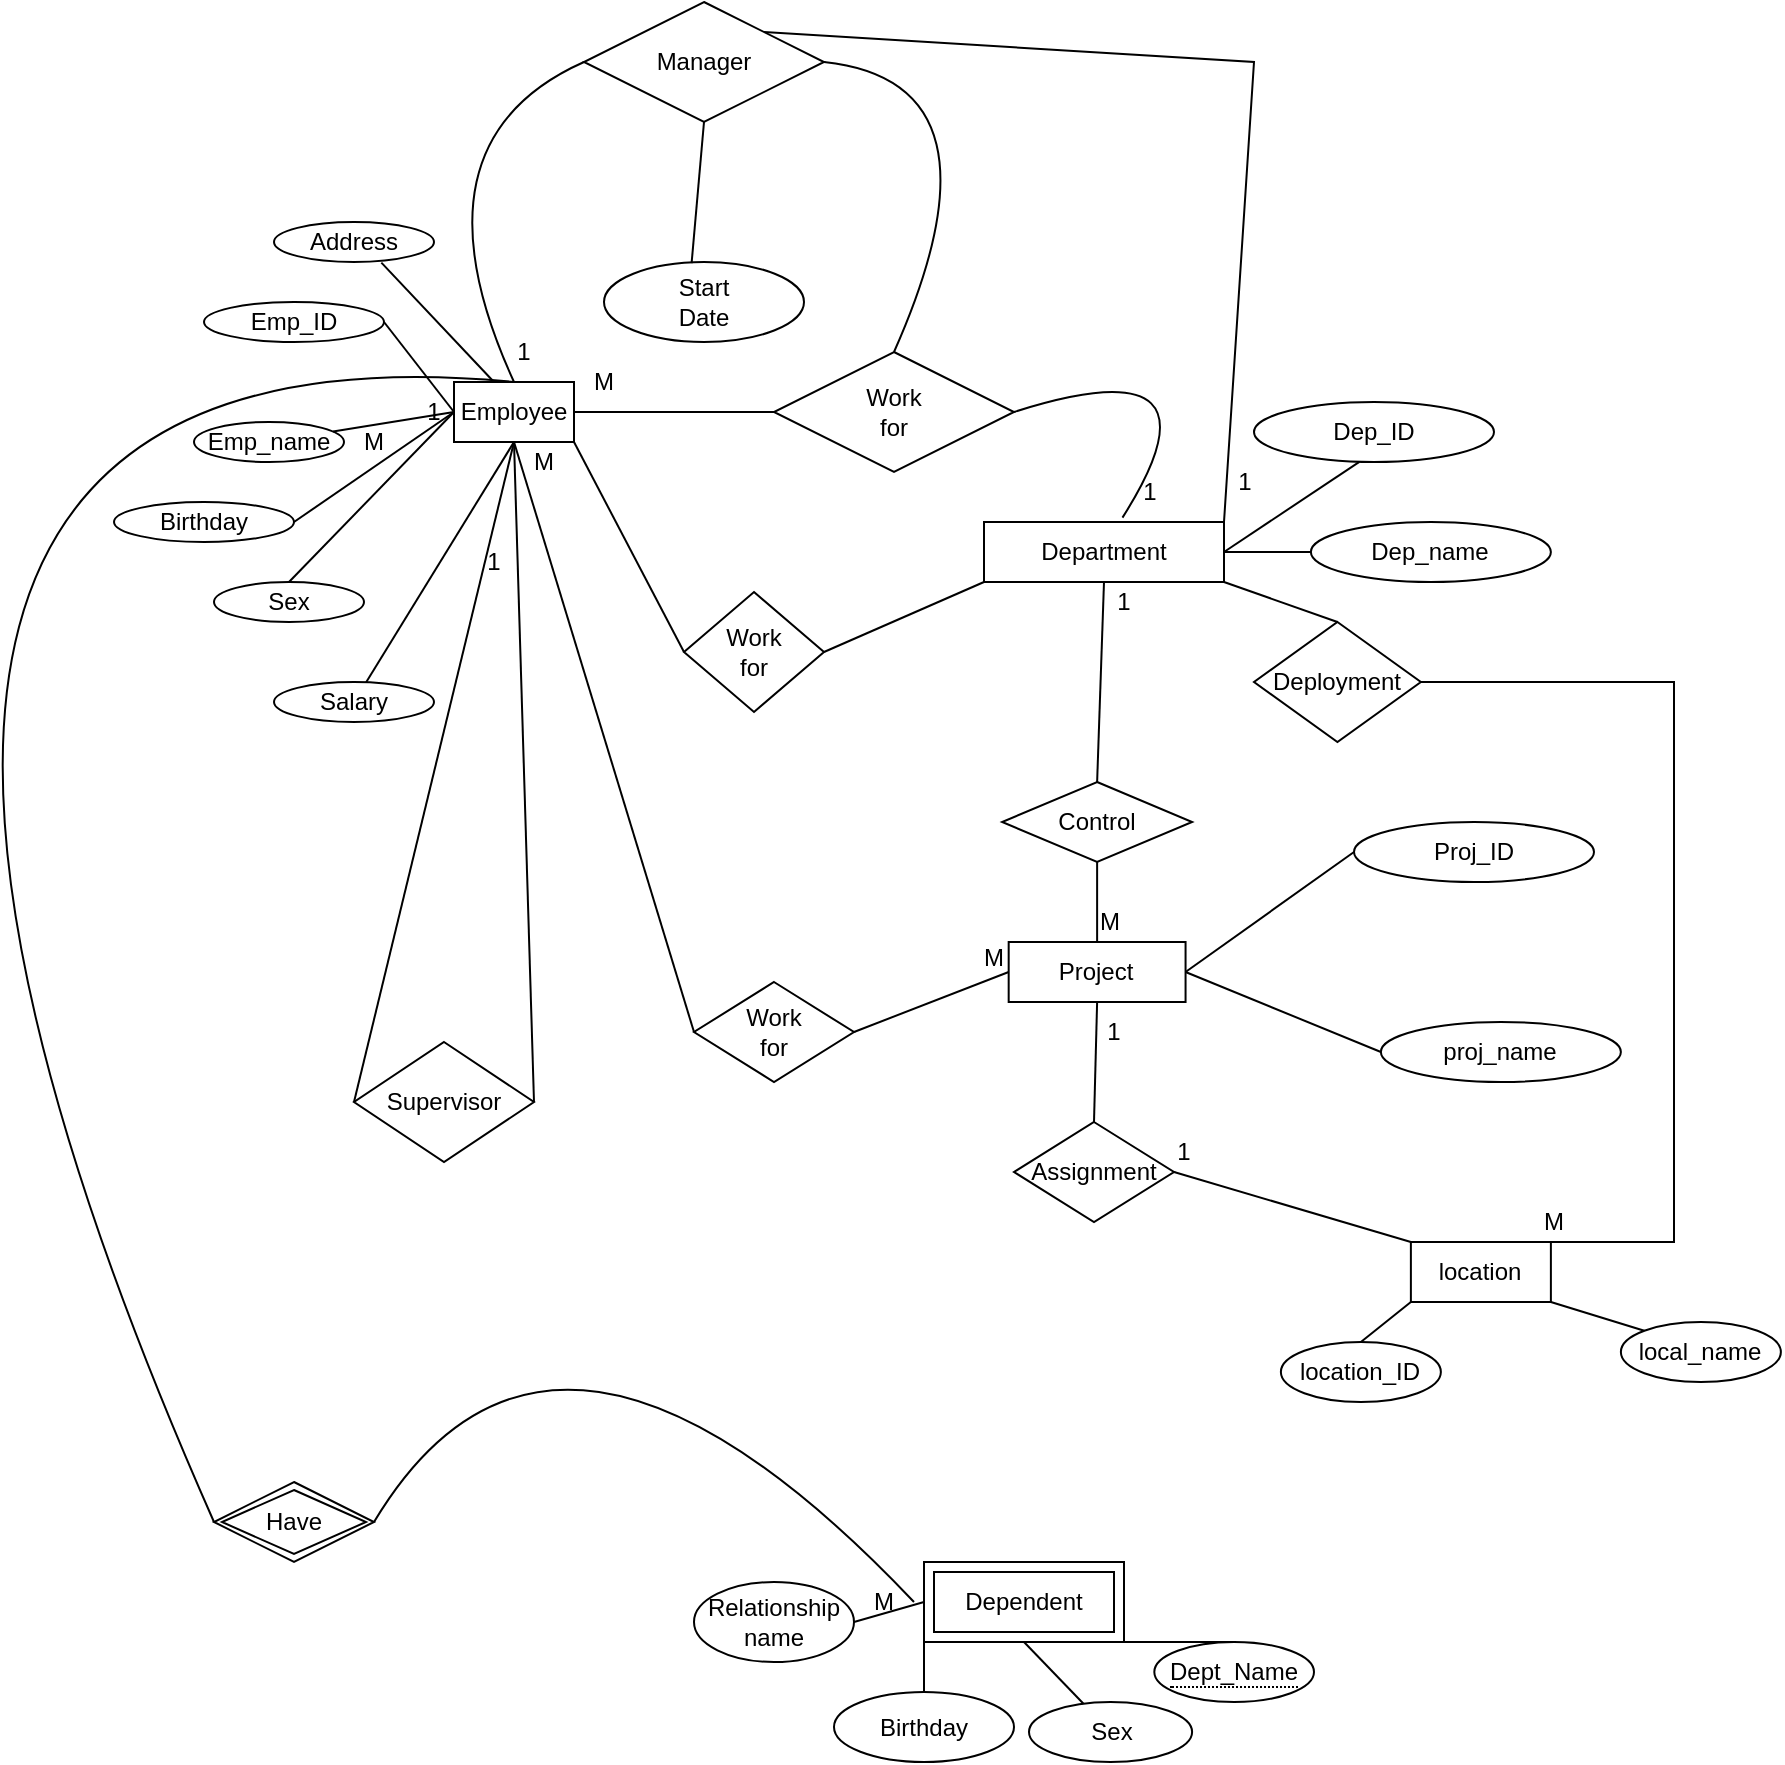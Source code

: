 <mxfile version="27.1.3">
  <diagram name="Page-1" id="gN-oG7b6HpO0mjYtUOtD">
    <mxGraphModel dx="1793" dy="862" grid="1" gridSize="10" guides="1" tooltips="1" connect="1" arrows="1" fold="1" page="1" pageScale="1" pageWidth="850" pageHeight="1100" background="none" math="0" shadow="0">
      <root>
        <mxCell id="0" />
        <mxCell id="1" parent="0" />
        <mxCell id="PK1BnZjrUv6jQ3VVec2v-1" value="Employee" style="rounded=0;whiteSpace=wrap;html=1;" parent="1" vertex="1">
          <mxGeometry x="240" y="200" width="60" height="30" as="geometry" />
        </mxCell>
        <mxCell id="PK1BnZjrUv6jQ3VVec2v-2" value="Salary" style="ellipse;whiteSpace=wrap;html=1;" parent="1" vertex="1">
          <mxGeometry x="150" y="350" width="80" height="20" as="geometry" />
        </mxCell>
        <mxCell id="PK1BnZjrUv6jQ3VVec2v-3" value="Emp_name" style="ellipse;whiteSpace=wrap;html=1;" parent="1" vertex="1">
          <mxGeometry x="110" y="220" width="75" height="20" as="geometry" />
        </mxCell>
        <mxCell id="PK1BnZjrUv6jQ3VVec2v-4" value="Sex" style="ellipse;whiteSpace=wrap;html=1;" parent="1" vertex="1">
          <mxGeometry x="120" y="300" width="75" height="20" as="geometry" />
        </mxCell>
        <mxCell id="PK1BnZjrUv6jQ3VVec2v-5" value="Address" style="ellipse;whiteSpace=wrap;html=1;" parent="1" vertex="1">
          <mxGeometry x="150" y="120" width="80" height="20" as="geometry" />
        </mxCell>
        <mxCell id="PK1BnZjrUv6jQ3VVec2v-7" value="" style="endArrow=none;html=1;rounded=0;" parent="1" edge="1">
          <mxGeometry width="50" height="50" relative="1" as="geometry">
            <mxPoint x="551.56" y="380" as="sourcePoint" />
            <mxPoint x="551.56" y="380" as="targetPoint" />
          </mxGeometry>
        </mxCell>
        <mxCell id="PK1BnZjrUv6jQ3VVec2v-10" value="" style="endArrow=none;html=1;rounded=0;labelBackgroundColor=none;fontColor=none;noLabel=1;" parent="1" source="PK1BnZjrUv6jQ3VVec2v-2" edge="1">
          <mxGeometry width="50" height="50" relative="1" as="geometry">
            <mxPoint x="240" y="480" as="sourcePoint" />
            <mxPoint x="270" y="230" as="targetPoint" />
            <Array as="points" />
          </mxGeometry>
        </mxCell>
        <mxCell id="PK1BnZjrUv6jQ3VVec2v-12" value="" style="endArrow=none;html=1;rounded=0;exitX=0;exitY=0.5;exitDx=0;exitDy=0;" parent="1" source="PK1BnZjrUv6jQ3VVec2v-1" target="PK1BnZjrUv6jQ3VVec2v-3" edge="1">
          <mxGeometry width="50" height="50" relative="1" as="geometry">
            <mxPoint x="240" y="350" as="sourcePoint" />
            <mxPoint x="440" y="460" as="targetPoint" />
          </mxGeometry>
        </mxCell>
        <mxCell id="PK1BnZjrUv6jQ3VVec2v-15" value="" style="endArrow=none;html=1;rounded=0;exitX=0.671;exitY=1.017;exitDx=0;exitDy=0;exitPerimeter=0;entryX=1;entryY=0;entryDx=0;entryDy=0;" parent="1" source="PK1BnZjrUv6jQ3VVec2v-5" target="8JP5vft58klMKmXgoG9_-10" edge="1">
          <mxGeometry width="50" height="50" relative="1" as="geometry">
            <mxPoint x="390" y="510" as="sourcePoint" />
            <mxPoint x="270" y="230" as="targetPoint" />
          </mxGeometry>
        </mxCell>
        <mxCell id="PK1BnZjrUv6jQ3VVec2v-16" value="" style="endArrow=none;html=1;rounded=0;exitX=0.5;exitY=0;exitDx=0;exitDy=0;entryX=0;entryY=0.5;entryDx=0;entryDy=0;" parent="1" source="PK1BnZjrUv6jQ3VVec2v-4" target="PK1BnZjrUv6jQ3VVec2v-1" edge="1">
          <mxGeometry width="50" height="50" relative="1" as="geometry">
            <mxPoint x="390" y="510" as="sourcePoint" />
            <mxPoint x="440" y="460" as="targetPoint" />
          </mxGeometry>
        </mxCell>
        <mxCell id="PK1BnZjrUv6jQ3VVec2v-17" value="Department" style="rounded=0;whiteSpace=wrap;html=1;" parent="1" vertex="1">
          <mxGeometry x="505" y="270" width="120" height="30" as="geometry" />
        </mxCell>
        <mxCell id="PK1BnZjrUv6jQ3VVec2v-18" value="Control" style="rhombus;whiteSpace=wrap;html=1;" parent="1" vertex="1">
          <mxGeometry x="514.06" y="400" width="95" height="40" as="geometry" />
        </mxCell>
        <mxCell id="PK1BnZjrUv6jQ3VVec2v-19" value="" style="endArrow=none;html=1;rounded=0;entryX=0.5;entryY=1;entryDx=0;entryDy=0;exitX=0.5;exitY=0;exitDx=0;exitDy=0;" parent="1" source="PK1BnZjrUv6jQ3VVec2v-18" target="PK1BnZjrUv6jQ3VVec2v-17" edge="1">
          <mxGeometry width="50" height="50" relative="1" as="geometry">
            <mxPoint x="431.56" y="370" as="sourcePoint" />
            <mxPoint x="481.56" y="320" as="targetPoint" />
          </mxGeometry>
        </mxCell>
        <mxCell id="PK1BnZjrUv6jQ3VVec2v-20" value="Project" style="rounded=0;whiteSpace=wrap;html=1;" parent="1" vertex="1">
          <mxGeometry x="517.34" y="480" width="88.44" height="30" as="geometry" />
        </mxCell>
        <mxCell id="PK1BnZjrUv6jQ3VVec2v-22" value="" style="endArrow=none;html=1;rounded=0;entryX=0.5;entryY=1;entryDx=0;entryDy=0;exitX=0.5;exitY=0;exitDx=0;exitDy=0;" parent="1" source="PK1BnZjrUv6jQ3VVec2v-20" target="PK1BnZjrUv6jQ3VVec2v-18" edge="1">
          <mxGeometry width="50" height="50" relative="1" as="geometry">
            <mxPoint x="431.56" y="370" as="sourcePoint" />
            <mxPoint x="481.56" y="320" as="targetPoint" />
          </mxGeometry>
        </mxCell>
        <mxCell id="PK1BnZjrUv6jQ3VVec2v-23" value="Dep_ID" style="ellipse;whiteSpace=wrap;html=1;" parent="1" vertex="1">
          <mxGeometry x="640" y="210" width="120" height="30" as="geometry" />
        </mxCell>
        <mxCell id="PK1BnZjrUv6jQ3VVec2v-24" value="" style="endArrow=none;html=1;rounded=0;entryX=1;entryY=0.5;entryDx=0;entryDy=0;exitX=0.439;exitY=0.997;exitDx=0;exitDy=0;exitPerimeter=0;" parent="1" source="PK1BnZjrUv6jQ3VVec2v-23" target="PK1BnZjrUv6jQ3VVec2v-17" edge="1">
          <mxGeometry width="50" height="50" relative="1" as="geometry">
            <mxPoint x="431.56" y="370" as="sourcePoint" />
            <mxPoint x="481.56" y="320" as="targetPoint" />
          </mxGeometry>
        </mxCell>
        <mxCell id="PK1BnZjrUv6jQ3VVec2v-25" value="Dep_name" style="ellipse;whiteSpace=wrap;html=1;" parent="1" vertex="1">
          <mxGeometry x="668.44" y="270" width="120" height="30" as="geometry" />
        </mxCell>
        <mxCell id="PK1BnZjrUv6jQ3VVec2v-27" value="" style="endArrow=none;html=1;rounded=0;entryX=1;entryY=0.5;entryDx=0;entryDy=0;exitX=0;exitY=0.5;exitDx=0;exitDy=0;" parent="1" source="PK1BnZjrUv6jQ3VVec2v-25" target="PK1BnZjrUv6jQ3VVec2v-17" edge="1">
          <mxGeometry width="50" height="50" relative="1" as="geometry">
            <mxPoint x="681.56" y="410" as="sourcePoint" />
            <mxPoint x="481.56" y="320" as="targetPoint" />
          </mxGeometry>
        </mxCell>
        <mxCell id="PK1BnZjrUv6jQ3VVec2v-28" value="Proj_ID" style="ellipse;whiteSpace=wrap;html=1;" parent="1" vertex="1">
          <mxGeometry x="690" y="420" width="120" height="30" as="geometry" />
        </mxCell>
        <mxCell id="PK1BnZjrUv6jQ3VVec2v-29" value="" style="endArrow=none;html=1;rounded=0;entryX=1;entryY=0.5;entryDx=0;entryDy=0;exitX=0;exitY=0.5;exitDx=0;exitDy=0;" parent="1" source="PK1BnZjrUv6jQ3VVec2v-28" target="PK1BnZjrUv6jQ3VVec2v-20" edge="1">
          <mxGeometry width="50" height="50" relative="1" as="geometry">
            <mxPoint x="431.56" y="470" as="sourcePoint" />
            <mxPoint x="481.56" y="420" as="targetPoint" />
          </mxGeometry>
        </mxCell>
        <mxCell id="PK1BnZjrUv6jQ3VVec2v-30" value="proj_name" style="ellipse;whiteSpace=wrap;html=1;" parent="1" vertex="1">
          <mxGeometry x="703.44" y="520" width="120" height="30" as="geometry" />
        </mxCell>
        <mxCell id="PK1BnZjrUv6jQ3VVec2v-31" value="" style="endArrow=none;html=1;rounded=0;entryX=1;entryY=0.5;entryDx=0;entryDy=0;exitX=0;exitY=0.5;exitDx=0;exitDy=0;" parent="1" source="PK1BnZjrUv6jQ3VVec2v-30" target="PK1BnZjrUv6jQ3VVec2v-20" edge="1">
          <mxGeometry width="50" height="50" relative="1" as="geometry">
            <mxPoint x="431.56" y="470" as="sourcePoint" />
            <mxPoint x="481.56" y="420" as="targetPoint" />
          </mxGeometry>
        </mxCell>
        <mxCell id="PK1BnZjrUv6jQ3VVec2v-36" value="Work&lt;div&gt;for&lt;/div&gt;" style="rhombus;whiteSpace=wrap;html=1;" parent="1" vertex="1">
          <mxGeometry x="360" y="500" width="80" height="50" as="geometry" />
        </mxCell>
        <mxCell id="PK1BnZjrUv6jQ3VVec2v-37" value="" style="endArrow=none;html=1;rounded=0;entryX=1;entryY=0.5;entryDx=0;entryDy=0;exitX=0;exitY=0.5;exitDx=0;exitDy=0;" parent="1" source="PK1BnZjrUv6jQ3VVec2v-20" target="PK1BnZjrUv6jQ3VVec2v-36" edge="1">
          <mxGeometry width="50" height="50" relative="1" as="geometry">
            <mxPoint x="320" y="610" as="sourcePoint" />
            <mxPoint x="370" y="560" as="targetPoint" />
          </mxGeometry>
        </mxCell>
        <mxCell id="PK1BnZjrUv6jQ3VVec2v-39" value="Birthday" style="ellipse;whiteSpace=wrap;html=1;" parent="1" vertex="1">
          <mxGeometry x="70" y="260" width="90" height="20" as="geometry" />
        </mxCell>
        <mxCell id="PK1BnZjrUv6jQ3VVec2v-40" value="" style="endArrow=none;html=1;rounded=0;entryX=0;entryY=0.5;entryDx=0;entryDy=0;exitX=1;exitY=0.5;exitDx=0;exitDy=0;" parent="1" source="PK1BnZjrUv6jQ3VVec2v-39" target="PK1BnZjrUv6jQ3VVec2v-1" edge="1">
          <mxGeometry width="50" height="50" relative="1" as="geometry">
            <mxPoint x="320" y="510" as="sourcePoint" />
            <mxPoint x="370" y="460" as="targetPoint" />
          </mxGeometry>
        </mxCell>
        <mxCell id="PK1BnZjrUv6jQ3VVec2v-41" value="Supervisor" style="rhombus;whiteSpace=wrap;html=1;" parent="1" vertex="1">
          <mxGeometry x="190" y="530" width="90" height="60" as="geometry" />
        </mxCell>
        <mxCell id="i4znsN0JVx6czCbvjzeb-1" value="Dependent" style="shape=ext;margin=3;double=1;whiteSpace=wrap;html=1;align=center;" parent="1" vertex="1">
          <mxGeometry x="475" y="790" width="100" height="40" as="geometry" />
        </mxCell>
        <mxCell id="i4znsN0JVx6czCbvjzeb-2" value="&lt;span style=&quot;border-bottom: 1px dotted&quot;&gt;Dept_Name&lt;/span&gt;" style="ellipse;whiteSpace=wrap;html=1;align=center;" parent="1" vertex="1">
          <mxGeometry x="590.16" y="830" width="79.84" height="30" as="geometry" />
        </mxCell>
        <mxCell id="i4znsN0JVx6czCbvjzeb-3" value="" style="endArrow=none;html=1;rounded=0;fontSize=12;startSize=8;endSize=8;curved=1;exitX=1;exitY=1;exitDx=0;exitDy=0;entryX=0.5;entryY=0;entryDx=0;entryDy=0;" parent="1" source="i4znsN0JVx6czCbvjzeb-1" target="i4znsN0JVx6czCbvjzeb-2" edge="1">
          <mxGeometry relative="1" as="geometry">
            <mxPoint x="475" y="530" as="sourcePoint" />
            <mxPoint x="635" y="530" as="targetPoint" />
          </mxGeometry>
        </mxCell>
        <mxCell id="i4znsN0JVx6czCbvjzeb-4" value="Sex" style="ellipse;whiteSpace=wrap;html=1;align=center;" parent="1" vertex="1">
          <mxGeometry x="527.5" y="860" width="81.56" height="30" as="geometry" />
        </mxCell>
        <mxCell id="i4znsN0JVx6czCbvjzeb-7" value="" style="endArrow=none;html=1;rounded=0;fontSize=12;startSize=8;endSize=8;curved=1;exitX=0.5;exitY=1;exitDx=0;exitDy=0;" parent="1" source="i4znsN0JVx6czCbvjzeb-1" target="i4znsN0JVx6czCbvjzeb-4" edge="1">
          <mxGeometry relative="1" as="geometry">
            <mxPoint x="475" y="530" as="sourcePoint" />
            <mxPoint x="635" y="530" as="targetPoint" />
          </mxGeometry>
        </mxCell>
        <mxCell id="i4znsN0JVx6czCbvjzeb-8" value="Birthday" style="ellipse;whiteSpace=wrap;html=1;align=center;" parent="1" vertex="1">
          <mxGeometry x="430" y="855" width="90" height="35" as="geometry" />
        </mxCell>
        <mxCell id="i4znsN0JVx6czCbvjzeb-9" value="Relationship name" style="ellipse;whiteSpace=wrap;html=1;align=center;" parent="1" vertex="1">
          <mxGeometry x="360" y="800" width="80" height="40" as="geometry" />
        </mxCell>
        <mxCell id="i4znsN0JVx6czCbvjzeb-10" value="" style="endArrow=none;html=1;rounded=0;fontSize=12;startSize=8;endSize=8;curved=1;exitX=0;exitY=0.5;exitDx=0;exitDy=0;entryX=1;entryY=0.5;entryDx=0;entryDy=0;" parent="1" source="i4znsN0JVx6czCbvjzeb-1" target="i4znsN0JVx6czCbvjzeb-9" edge="1">
          <mxGeometry relative="1" as="geometry">
            <mxPoint x="475" y="730" as="sourcePoint" />
            <mxPoint x="635" y="730" as="targetPoint" />
          </mxGeometry>
        </mxCell>
        <mxCell id="i4znsN0JVx6czCbvjzeb-11" value="" style="endArrow=none;html=1;rounded=0;fontSize=12;startSize=8;endSize=8;curved=1;exitX=0;exitY=1;exitDx=0;exitDy=0;entryX=0.5;entryY=0;entryDx=0;entryDy=0;" parent="1" source="i4znsN0JVx6czCbvjzeb-1" target="i4znsN0JVx6czCbvjzeb-8" edge="1">
          <mxGeometry relative="1" as="geometry">
            <mxPoint x="475" y="730" as="sourcePoint" />
            <mxPoint x="635" y="730" as="targetPoint" />
          </mxGeometry>
        </mxCell>
        <mxCell id="i4znsN0JVx6czCbvjzeb-12" value="Have" style="shape=rhombus;double=1;perimeter=rhombusPerimeter;whiteSpace=wrap;html=1;align=center;" parent="1" vertex="1">
          <mxGeometry x="120" y="750" width="80" height="40" as="geometry" />
        </mxCell>
        <mxCell id="i4znsN0JVx6czCbvjzeb-14" value="" style="endArrow=none;html=1;rounded=0;fontSize=12;startSize=8;endSize=8;curved=1;exitX=1;exitY=0.5;exitDx=0;exitDy=0;" parent="1" source="i4znsN0JVx6czCbvjzeb-12" edge="1">
          <mxGeometry relative="1" as="geometry">
            <mxPoint x="290" y="670" as="sourcePoint" />
            <mxPoint x="470" y="810" as="targetPoint" />
            <Array as="points">
              <mxPoint x="290" y="620" />
            </Array>
          </mxGeometry>
        </mxCell>
        <mxCell id="i4znsN0JVx6czCbvjzeb-15" value="Emp_ID" style="ellipse;whiteSpace=wrap;html=1;align=center;" parent="1" vertex="1">
          <mxGeometry x="115" y="160" width="90" height="20" as="geometry" />
        </mxCell>
        <mxCell id="i4znsN0JVx6czCbvjzeb-16" value="" style="endArrow=none;html=1;rounded=0;fontSize=12;startSize=8;endSize=8;curved=1;exitX=1;exitY=0.5;exitDx=0;exitDy=0;entryX=0;entryY=0.5;entryDx=0;entryDy=0;" parent="1" source="i4znsN0JVx6czCbvjzeb-15" target="PK1BnZjrUv6jQ3VVec2v-1" edge="1">
          <mxGeometry relative="1" as="geometry">
            <mxPoint x="290" y="670" as="sourcePoint" />
            <mxPoint x="240" y="330" as="targetPoint" />
          </mxGeometry>
        </mxCell>
        <mxCell id="i4znsN0JVx6czCbvjzeb-17" value="" style="endArrow=none;html=1;rounded=0;fontSize=12;startSize=8;endSize=8;curved=1;exitX=0;exitY=0.5;exitDx=0;exitDy=0;entryX=0.5;entryY=0;entryDx=0;entryDy=0;" parent="1" source="i4znsN0JVx6czCbvjzeb-12" target="PK1BnZjrUv6jQ3VVec2v-1" edge="1">
          <mxGeometry width="50" height="50" relative="1" as="geometry">
            <mxPoint x="60" y="710" as="sourcePoint" />
            <mxPoint x="210" y="250" as="targetPoint" />
            <Array as="points">
              <mxPoint x="-150" y="160" />
            </Array>
          </mxGeometry>
        </mxCell>
        <mxCell id="i4znsN0JVx6czCbvjzeb-18" style="edgeStyle=none;curved=1;rounded=0;orthogonalLoop=1;jettySize=auto;html=1;exitX=0.5;exitY=1;exitDx=0;exitDy=0;fontSize=12;startSize=8;endSize=8;" parent="1" source="PK1BnZjrUv6jQ3VVec2v-20" target="PK1BnZjrUv6jQ3VVec2v-20" edge="1">
          <mxGeometry relative="1" as="geometry" />
        </mxCell>
        <mxCell id="i4znsN0JVx6czCbvjzeb-20" value="Work&lt;div&gt;for&lt;/div&gt;" style="shape=rhombus;perimeter=rhombusPerimeter;whiteSpace=wrap;html=1;align=center;" parent="1" vertex="1">
          <mxGeometry x="400" y="185" width="120" height="60" as="geometry" />
        </mxCell>
        <mxCell id="i4znsN0JVx6czCbvjzeb-22" value="" style="endArrow=none;html=1;rounded=0;fontSize=12;startSize=8;endSize=8;curved=1;entryX=0;entryY=0.5;entryDx=0;entryDy=0;" parent="1" target="i4znsN0JVx6czCbvjzeb-20" edge="1">
          <mxGeometry relative="1" as="geometry">
            <mxPoint x="300" y="215" as="sourcePoint" />
            <mxPoint x="425" y="150" as="targetPoint" />
          </mxGeometry>
        </mxCell>
        <mxCell id="i4znsN0JVx6czCbvjzeb-23" value="" style="endArrow=none;html=1;rounded=0;fontSize=12;startSize=8;endSize=8;curved=1;exitX=1;exitY=0.5;exitDx=0;exitDy=0;entryX=0.577;entryY=-0.073;entryDx=0;entryDy=0;entryPerimeter=0;" parent="1" source="i4znsN0JVx6czCbvjzeb-20" target="PK1BnZjrUv6jQ3VVec2v-17" edge="1">
          <mxGeometry relative="1" as="geometry">
            <mxPoint x="535" y="214.5" as="sourcePoint" />
            <mxPoint x="695" y="214.5" as="targetPoint" />
            <Array as="points">
              <mxPoint x="630" y="180" />
            </Array>
          </mxGeometry>
        </mxCell>
        <mxCell id="i4znsN0JVx6czCbvjzeb-24" value="Manager" style="shape=rhombus;perimeter=rhombusPerimeter;whiteSpace=wrap;html=1;align=center;" parent="1" vertex="1">
          <mxGeometry x="305" y="10" width="120" height="60" as="geometry" />
        </mxCell>
        <mxCell id="i4znsN0JVx6czCbvjzeb-25" value="" style="endArrow=none;html=1;rounded=0;fontSize=12;startSize=8;endSize=8;curved=1;exitX=1;exitY=0.5;exitDx=0;exitDy=0;entryX=0.5;entryY=0;entryDx=0;entryDy=0;" parent="1" source="i4znsN0JVx6czCbvjzeb-24" target="i4znsN0JVx6czCbvjzeb-20" edge="1">
          <mxGeometry relative="1" as="geometry">
            <mxPoint x="475" y="119.5" as="sourcePoint" />
            <mxPoint x="460" y="180" as="targetPoint" />
            <Array as="points">
              <mxPoint x="520" y="50" />
            </Array>
          </mxGeometry>
        </mxCell>
        <mxCell id="i4znsN0JVx6czCbvjzeb-26" value="" style="endArrow=none;html=1;rounded=0;fontSize=12;startSize=8;endSize=8;curved=1;entryX=0;entryY=0.5;entryDx=0;entryDy=0;" parent="1" target="i4znsN0JVx6czCbvjzeb-24" edge="1">
          <mxGeometry relative="1" as="geometry">
            <mxPoint x="270" y="200" as="sourcePoint" />
            <mxPoint x="295" y="80" as="targetPoint" />
            <Array as="points">
              <mxPoint x="215" y="80" />
            </Array>
          </mxGeometry>
        </mxCell>
        <mxCell id="i4znsN0JVx6czCbvjzeb-27" value="Start&lt;div&gt;Date&lt;/div&gt;" style="ellipse;whiteSpace=wrap;html=1;align=center;" parent="1" vertex="1">
          <mxGeometry x="315" y="140" width="100" height="40" as="geometry" />
        </mxCell>
        <mxCell id="i4znsN0JVx6czCbvjzeb-29" value="" style="endArrow=none;html=1;rounded=0;fontSize=12;startSize=8;endSize=8;curved=1;entryX=0.5;entryY=1;entryDx=0;entryDy=0;exitX=0.438;exitY=0.015;exitDx=0;exitDy=0;exitPerimeter=0;" parent="1" source="i4znsN0JVx6czCbvjzeb-27" target="i4znsN0JVx6czCbvjzeb-24" edge="1">
          <mxGeometry width="50" height="50" relative="1" as="geometry">
            <mxPoint x="375" y="120" as="sourcePoint" />
            <mxPoint x="425" y="70" as="targetPoint" />
          </mxGeometry>
        </mxCell>
        <mxCell id="8JP5vft58klMKmXgoG9_-2" value="1" style="text;strokeColor=none;align=center;fillColor=none;html=1;verticalAlign=middle;whiteSpace=wrap;rounded=0;" parent="1" vertex="1">
          <mxGeometry x="550" y="300" width="50" height="20" as="geometry" />
        </mxCell>
        <mxCell id="8JP5vft58klMKmXgoG9_-3" value="1" style="text;strokeColor=none;align=center;fillColor=none;html=1;verticalAlign=middle;whiteSpace=wrap;rounded=0;" parent="1" vertex="1">
          <mxGeometry x="558.44" y="245" width="60" height="20" as="geometry" />
        </mxCell>
        <mxCell id="8JP5vft58klMKmXgoG9_-4" value="" style="endArrow=none;html=1;rounded=0;exitX=1;exitY=0;exitDx=0;exitDy=0;entryX=1;entryY=0;entryDx=0;entryDy=0;" parent="1" source="i4znsN0JVx6czCbvjzeb-24" target="PK1BnZjrUv6jQ3VVec2v-17" edge="1">
          <mxGeometry relative="1" as="geometry">
            <mxPoint x="350" y="170" as="sourcePoint" />
            <mxPoint x="609" y="308" as="targetPoint" />
            <Array as="points">
              <mxPoint x="640" y="40" />
            </Array>
          </mxGeometry>
        </mxCell>
        <mxCell id="8JP5vft58klMKmXgoG9_-5" value="1" style="text;strokeColor=none;align=center;fillColor=none;html=1;verticalAlign=middle;whiteSpace=wrap;rounded=0;" parent="1" vertex="1">
          <mxGeometry x="618.44" y="240" width="35" height="20" as="geometry" />
        </mxCell>
        <mxCell id="8JP5vft58klMKmXgoG9_-6" value="M" style="text;strokeColor=none;align=center;fillColor=none;html=1;verticalAlign=middle;whiteSpace=wrap;rounded=0;" parent="1" vertex="1">
          <mxGeometry x="538.28" y="460" width="60" height="20" as="geometry" />
        </mxCell>
        <mxCell id="8JP5vft58klMKmXgoG9_-7" value="M" style="text;strokeColor=none;align=center;fillColor=none;html=1;verticalAlign=middle;whiteSpace=wrap;rounded=0;" parent="1" vertex="1">
          <mxGeometry x="485" y="480" width="50" height="15" as="geometry" />
        </mxCell>
        <mxCell id="8JP5vft58klMKmXgoG9_-8" value="M" style="text;strokeColor=none;align=center;fillColor=none;html=1;verticalAlign=middle;whiteSpace=wrap;rounded=0;" parent="1" vertex="1">
          <mxGeometry x="425" y="795" width="60" height="30" as="geometry" />
        </mxCell>
        <mxCell id="8JP5vft58klMKmXgoG9_-9" value="1" style="text;strokeColor=none;align=center;fillColor=none;html=1;verticalAlign=middle;whiteSpace=wrap;rounded=0;" parent="1" vertex="1">
          <mxGeometry x="245" y="170" width="60" height="30" as="geometry" />
        </mxCell>
        <mxCell id="8JP5vft58klMKmXgoG9_-10" value="1" style="text;strokeColor=none;align=center;fillColor=none;html=1;verticalAlign=middle;whiteSpace=wrap;rounded=0;" parent="1" vertex="1">
          <mxGeometry x="200" y="200" width="60" height="30" as="geometry" />
        </mxCell>
        <mxCell id="8JP5vft58klMKmXgoG9_-15" value="1" style="text;strokeColor=none;align=center;fillColor=none;html=1;verticalAlign=middle;whiteSpace=wrap;rounded=0;" parent="1" vertex="1">
          <mxGeometry x="230" y="275" width="60" height="30" as="geometry" />
        </mxCell>
        <mxCell id="8JP5vft58klMKmXgoG9_-17" value="M" style="text;strokeColor=none;align=center;fillColor=none;html=1;verticalAlign=middle;whiteSpace=wrap;rounded=0;" parent="1" vertex="1">
          <mxGeometry x="170" y="220" width="60" height="20" as="geometry" />
        </mxCell>
        <mxCell id="8JP5vft58klMKmXgoG9_-20" value="Work&lt;div&gt;for&lt;/div&gt;" style="shape=rhombus;perimeter=rhombusPerimeter;whiteSpace=wrap;html=1;align=center;" parent="1" vertex="1">
          <mxGeometry x="355" y="305" width="70" height="60" as="geometry" />
        </mxCell>
        <mxCell id="8JP5vft58klMKmXgoG9_-21" value="" style="endArrow=none;html=1;rounded=0;exitX=1;exitY=1;exitDx=0;exitDy=0;entryX=0;entryY=0.5;entryDx=0;entryDy=0;" parent="1" source="PK1BnZjrUv6jQ3VVec2v-1" target="8JP5vft58klMKmXgoG9_-20" edge="1">
          <mxGeometry relative="1" as="geometry">
            <mxPoint x="350" y="360" as="sourcePoint" />
            <mxPoint x="510" y="360" as="targetPoint" />
          </mxGeometry>
        </mxCell>
        <mxCell id="8JP5vft58klMKmXgoG9_-22" value="" style="endArrow=none;html=1;rounded=0;entryX=0;entryY=1;entryDx=0;entryDy=0;exitX=1;exitY=0.5;exitDx=0;exitDy=0;" parent="1" source="8JP5vft58klMKmXgoG9_-20" target="PK1BnZjrUv6jQ3VVec2v-17" edge="1">
          <mxGeometry relative="1" as="geometry">
            <mxPoint x="350" y="360" as="sourcePoint" />
            <mxPoint x="510" y="360" as="targetPoint" />
          </mxGeometry>
        </mxCell>
        <mxCell id="8JP5vft58klMKmXgoG9_-25" value="M" style="text;strokeColor=none;align=center;fillColor=none;html=1;verticalAlign=middle;whiteSpace=wrap;rounded=0;" parent="1" vertex="1">
          <mxGeometry x="290" y="190" width="50" height="20" as="geometry" />
        </mxCell>
        <mxCell id="8JP5vft58klMKmXgoG9_-26" value="M" style="text;strokeColor=none;align=center;fillColor=none;html=1;verticalAlign=middle;whiteSpace=wrap;rounded=0;" parent="1" vertex="1">
          <mxGeometry x="260" y="230" width="50" height="20" as="geometry" />
        </mxCell>
        <mxCell id="8JP5vft58klMKmXgoG9_-28" value="" style="endArrow=none;html=1;rounded=0;entryX=1;entryY=0.5;entryDx=0;entryDy=0;" parent="1" target="PK1BnZjrUv6jQ3VVec2v-41" edge="1">
          <mxGeometry relative="1" as="geometry">
            <mxPoint x="270" y="230" as="sourcePoint" />
            <mxPoint x="480" y="410" as="targetPoint" />
          </mxGeometry>
        </mxCell>
        <mxCell id="8JP5vft58klMKmXgoG9_-29" value="" style="endArrow=none;html=1;rounded=0;entryX=0;entryY=0.5;entryDx=0;entryDy=0;" parent="1" target="PK1BnZjrUv6jQ3VVec2v-41" edge="1">
          <mxGeometry relative="1" as="geometry">
            <mxPoint x="270" y="230" as="sourcePoint" />
            <mxPoint x="100" y="630" as="targetPoint" />
          </mxGeometry>
        </mxCell>
        <mxCell id="8JP5vft58klMKmXgoG9_-30" value="Deployment" style="shape=rhombus;perimeter=rhombusPerimeter;whiteSpace=wrap;html=1;align=center;" parent="1" vertex="1">
          <mxGeometry x="640" y="320" width="83.44" height="60" as="geometry" />
        </mxCell>
        <mxCell id="8JP5vft58klMKmXgoG9_-31" value="" style="endArrow=none;html=1;rounded=0;exitX=1;exitY=1;exitDx=0;exitDy=0;entryX=0.5;entryY=0;entryDx=0;entryDy=0;" parent="1" source="PK1BnZjrUv6jQ3VVec2v-17" target="8JP5vft58klMKmXgoG9_-30" edge="1">
          <mxGeometry relative="1" as="geometry">
            <mxPoint x="540" y="330" as="sourcePoint" />
            <mxPoint x="700" y="330" as="targetPoint" />
          </mxGeometry>
        </mxCell>
        <mxCell id="8JP5vft58klMKmXgoG9_-32" value="Assignment" style="shape=rhombus;perimeter=rhombusPerimeter;whiteSpace=wrap;html=1;align=center;" parent="1" vertex="1">
          <mxGeometry x="520" y="570" width="80" height="50" as="geometry" />
        </mxCell>
        <mxCell id="8JP5vft58klMKmXgoG9_-33" value="location" style="whiteSpace=wrap;html=1;align=center;" parent="1" vertex="1">
          <mxGeometry x="718.44" y="630" width="70" height="30" as="geometry" />
        </mxCell>
        <mxCell id="8JP5vft58klMKmXgoG9_-34" value="local_name" style="ellipse;whiteSpace=wrap;html=1;align=center;" parent="1" vertex="1">
          <mxGeometry x="823.44" y="670" width="80" height="30" as="geometry" />
        </mxCell>
        <mxCell id="8JP5vft58klMKmXgoG9_-35" value="" style="endArrow=none;html=1;rounded=0;exitX=1;exitY=1;exitDx=0;exitDy=0;entryX=0;entryY=0;entryDx=0;entryDy=0;" parent="1" source="8JP5vft58klMKmXgoG9_-33" target="8JP5vft58klMKmXgoG9_-34" edge="1">
          <mxGeometry relative="1" as="geometry">
            <mxPoint x="413.44" y="640" as="sourcePoint" />
            <mxPoint x="573.44" y="640" as="targetPoint" />
          </mxGeometry>
        </mxCell>
        <mxCell id="8JP5vft58klMKmXgoG9_-36" value="location_ID" style="ellipse;whiteSpace=wrap;html=1;align=center;" parent="1" vertex="1">
          <mxGeometry x="653.44" y="680" width="80" height="30" as="geometry" />
        </mxCell>
        <mxCell id="8JP5vft58klMKmXgoG9_-37" value="" style="endArrow=none;html=1;rounded=0;entryX=0;entryY=1;entryDx=0;entryDy=0;exitX=0.5;exitY=0;exitDx=0;exitDy=0;" parent="1" source="8JP5vft58klMKmXgoG9_-36" target="8JP5vft58klMKmXgoG9_-33" edge="1">
          <mxGeometry relative="1" as="geometry">
            <mxPoint x="413.44" y="640" as="sourcePoint" />
            <mxPoint x="573.44" y="640" as="targetPoint" />
          </mxGeometry>
        </mxCell>
        <mxCell id="8JP5vft58klMKmXgoG9_-38" value="" style="endArrow=none;html=1;rounded=0;exitX=0.5;exitY=1;exitDx=0;exitDy=0;entryX=0.5;entryY=0;entryDx=0;entryDy=0;" parent="1" source="PK1BnZjrUv6jQ3VVec2v-20" target="8JP5vft58klMKmXgoG9_-32" edge="1">
          <mxGeometry relative="1" as="geometry">
            <mxPoint x="400" y="580" as="sourcePoint" />
            <mxPoint x="560" y="580" as="targetPoint" />
          </mxGeometry>
        </mxCell>
        <mxCell id="8JP5vft58klMKmXgoG9_-40" value="" style="endArrow=none;html=1;rounded=0;entryX=0;entryY=0;entryDx=0;entryDy=0;exitX=1;exitY=0.5;exitDx=0;exitDy=0;" parent="1" source="8JP5vft58klMKmXgoG9_-32" target="8JP5vft58klMKmXgoG9_-33" edge="1">
          <mxGeometry relative="1" as="geometry">
            <mxPoint x="400" y="580" as="sourcePoint" />
            <mxPoint x="560" y="580" as="targetPoint" />
          </mxGeometry>
        </mxCell>
        <mxCell id="8JP5vft58klMKmXgoG9_-42" value="" style="endArrow=none;html=1;rounded=0;exitX=1;exitY=0.5;exitDx=0;exitDy=0;entryX=1;entryY=0;entryDx=0;entryDy=0;" parent="1" source="8JP5vft58klMKmXgoG9_-30" target="8JP5vft58klMKmXgoG9_-33" edge="1">
          <mxGeometry relative="1" as="geometry">
            <mxPoint x="745" y="340" as="sourcePoint" />
            <mxPoint x="905" y="340" as="targetPoint" />
            <Array as="points">
              <mxPoint x="850" y="350" />
              <mxPoint x="850" y="630" />
            </Array>
          </mxGeometry>
        </mxCell>
        <mxCell id="8JP5vft58klMKmXgoG9_-43" value="M" style="text;strokeColor=none;align=center;fillColor=none;html=1;verticalAlign=middle;whiteSpace=wrap;rounded=0;" parent="1" vertex="1">
          <mxGeometry x="760" y="610" width="60" height="20" as="geometry" />
        </mxCell>
        <mxCell id="8JP5vft58klMKmXgoG9_-44" value="1" style="text;strokeColor=none;align=center;fillColor=none;html=1;verticalAlign=middle;whiteSpace=wrap;rounded=0;" parent="1" vertex="1">
          <mxGeometry x="540" y="510" width="60" height="30" as="geometry" />
        </mxCell>
        <mxCell id="8JP5vft58klMKmXgoG9_-45" value="1" style="text;strokeColor=none;align=center;fillColor=none;html=1;verticalAlign=middle;whiteSpace=wrap;rounded=0;" parent="1" vertex="1">
          <mxGeometry x="575" y="570" width="60" height="30" as="geometry" />
        </mxCell>
        <mxCell id="8JP5vft58klMKmXgoG9_-50" value="" style="endArrow=none;html=1;rounded=0;entryX=0;entryY=0.5;entryDx=0;entryDy=0;" parent="1" target="PK1BnZjrUv6jQ3VVec2v-36" edge="1">
          <mxGeometry relative="1" as="geometry">
            <mxPoint x="270" y="230" as="sourcePoint" />
            <mxPoint x="340" y="540" as="targetPoint" />
          </mxGeometry>
        </mxCell>
      </root>
    </mxGraphModel>
  </diagram>
</mxfile>
